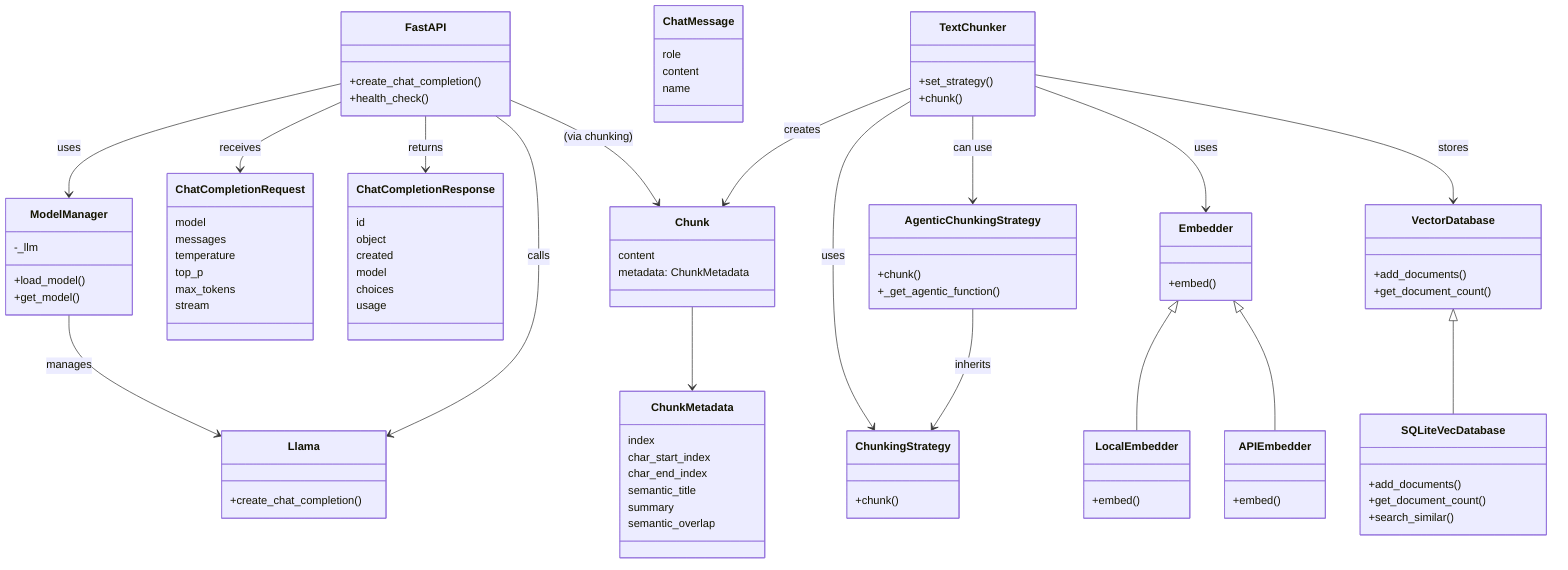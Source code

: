 classDiagram
    class FastAPI {
        +create_chat_completion()
        +health_check()
    }
    class ModelManager {
        +load_model()
        +get_model()
        -_llm
    }
    class Llama {
        +create_chat_completion()
    }
    class ChatCompletionRequest {
        model
        messages
        temperature
        top_p
        max_tokens
        stream
    }
    class ChatCompletionResponse {
        id
        object
        created
        model
        choices
        usage
    }
    class ChatMessage {
        role
        content
        name
    }
    class Chunk {
        content
        metadata: ChunkMetadata
    }
    class ChunkMetadata {
        index
        char_start_index
        char_end_index
        semantic_title
        summary
        semantic_overlap
    }
    class ChunkingStrategy {
        +chunk()
    }
    class AgenticChunkingStrategy {
        +chunk()
        +_get_agentic_function()
    }
    class TextChunker {
        +set_strategy()
        +chunk()
    }
    class Embedder {
        +embed()
    }
    class LocalEmbedder {
        +embed()
    }
    class APIEmbedder {
        +embed()
    }
    class VectorDatabase {
        +add_documents()
        +get_document_count()
    }
    class SQLiteVecDatabase {
        +add_documents()
        +get_document_count()
        +search_similar()
    }
    FastAPI --> ModelManager : uses
    ModelManager --> Llama : manages
    FastAPI --> ChatCompletionRequest : receives
    FastAPI --> ChatCompletionResponse : returns
    FastAPI --> Llama : calls
    FastAPI --> Chunk : (via chunking)
    Chunk --> ChunkMetadata
    TextChunker --> ChunkingStrategy : uses
    AgenticChunkingStrategy --> ChunkingStrategy : inherits
    TextChunker --> AgenticChunkingStrategy : can use
    TextChunker --> Chunk : creates
    TextChunker --> Embedder : uses
    Embedder <|-- LocalEmbedder
    Embedder <|-- APIEmbedder
    TextChunker --> VectorDatabase : stores
    VectorDatabase <|-- SQLiteVecDatabase